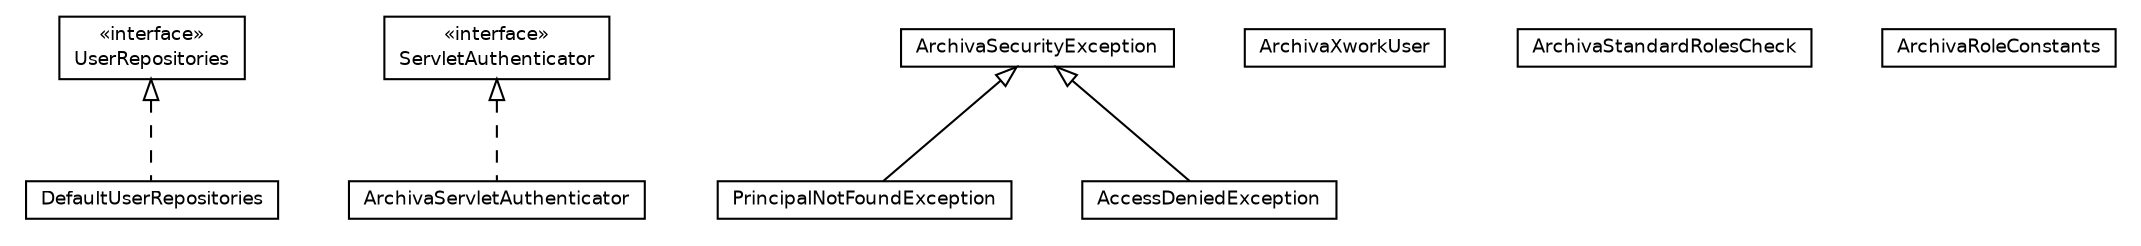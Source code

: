 #!/usr/local/bin/dot
#
# Class diagram 
# Generated by UmlGraph version 4.6 (http://www.spinellis.gr/sw/umlgraph)
#

digraph G {
	edge [fontname="Helvetica",fontsize=10,labelfontname="Helvetica",labelfontsize=10];
	node [fontname="Helvetica",fontsize=10,shape=plaintext];
	// org.apache.maven.archiva.security.UserRepositories
	c21767 [label=<<table border="0" cellborder="1" cellspacing="0" cellpadding="2" port="p" href="./UserRepositories.html">
		<tr><td><table border="0" cellspacing="0" cellpadding="1">
			<tr><td> &laquo;interface&raquo; </td></tr>
			<tr><td> UserRepositories </td></tr>
		</table></td></tr>
		</table>>, fontname="Helvetica", fontcolor="black", fontsize=9.0];
	// org.apache.maven.archiva.security.ServletAuthenticator
	c21768 [label=<<table border="0" cellborder="1" cellspacing="0" cellpadding="2" port="p" href="./ServletAuthenticator.html">
		<tr><td><table border="0" cellspacing="0" cellpadding="1">
			<tr><td> &laquo;interface&raquo; </td></tr>
			<tr><td> ServletAuthenticator </td></tr>
		</table></td></tr>
		</table>>, fontname="Helvetica", fontcolor="black", fontsize=9.0];
	// org.apache.maven.archiva.security.PrincipalNotFoundException
	c21769 [label=<<table border="0" cellborder="1" cellspacing="0" cellpadding="2" port="p" href="./PrincipalNotFoundException.html">
		<tr><td><table border="0" cellspacing="0" cellpadding="1">
			<tr><td> PrincipalNotFoundException </td></tr>
		</table></td></tr>
		</table>>, fontname="Helvetica", fontcolor="black", fontsize=9.0];
	// org.apache.maven.archiva.security.DefaultUserRepositories
	c21770 [label=<<table border="0" cellborder="1" cellspacing="0" cellpadding="2" port="p" href="./DefaultUserRepositories.html">
		<tr><td><table border="0" cellspacing="0" cellpadding="1">
			<tr><td> DefaultUserRepositories </td></tr>
		</table></td></tr>
		</table>>, fontname="Helvetica", fontcolor="black", fontsize=9.0];
	// org.apache.maven.archiva.security.ArchivaXworkUser
	c21771 [label=<<table border="0" cellborder="1" cellspacing="0" cellpadding="2" port="p" href="./ArchivaXworkUser.html">
		<tr><td><table border="0" cellspacing="0" cellpadding="1">
			<tr><td> ArchivaXworkUser </td></tr>
		</table></td></tr>
		</table>>, fontname="Helvetica", fontcolor="black", fontsize=9.0];
	// org.apache.maven.archiva.security.ArchivaStandardRolesCheck
	c21772 [label=<<table border="0" cellborder="1" cellspacing="0" cellpadding="2" port="p" href="./ArchivaStandardRolesCheck.html">
		<tr><td><table border="0" cellspacing="0" cellpadding="1">
			<tr><td> ArchivaStandardRolesCheck </td></tr>
		</table></td></tr>
		</table>>, fontname="Helvetica", fontcolor="black", fontsize=9.0];
	// org.apache.maven.archiva.security.ArchivaServletAuthenticator
	c21773 [label=<<table border="0" cellborder="1" cellspacing="0" cellpadding="2" port="p" href="./ArchivaServletAuthenticator.html">
		<tr><td><table border="0" cellspacing="0" cellpadding="1">
			<tr><td> ArchivaServletAuthenticator </td></tr>
		</table></td></tr>
		</table>>, fontname="Helvetica", fontcolor="black", fontsize=9.0];
	// org.apache.maven.archiva.security.ArchivaSecurityException
	c21774 [label=<<table border="0" cellborder="1" cellspacing="0" cellpadding="2" port="p" href="./ArchivaSecurityException.html">
		<tr><td><table border="0" cellspacing="0" cellpadding="1">
			<tr><td> ArchivaSecurityException </td></tr>
		</table></td></tr>
		</table>>, fontname="Helvetica", fontcolor="black", fontsize=9.0];
	// org.apache.maven.archiva.security.ArchivaRoleConstants
	c21775 [label=<<table border="0" cellborder="1" cellspacing="0" cellpadding="2" port="p" href="./ArchivaRoleConstants.html">
		<tr><td><table border="0" cellspacing="0" cellpadding="1">
			<tr><td> ArchivaRoleConstants </td></tr>
		</table></td></tr>
		</table>>, fontname="Helvetica", fontcolor="black", fontsize=9.0];
	// org.apache.maven.archiva.security.AccessDeniedException
	c21776 [label=<<table border="0" cellborder="1" cellspacing="0" cellpadding="2" port="p" href="./AccessDeniedException.html">
		<tr><td><table border="0" cellspacing="0" cellpadding="1">
			<tr><td> AccessDeniedException </td></tr>
		</table></td></tr>
		</table>>, fontname="Helvetica", fontcolor="black", fontsize=9.0];
	//org.apache.maven.archiva.security.PrincipalNotFoundException extends org.apache.maven.archiva.security.ArchivaSecurityException
	c21774:p -> c21769:p [dir=back,arrowtail=empty];
	//org.apache.maven.archiva.security.DefaultUserRepositories implements org.apache.maven.archiva.security.UserRepositories
	c21767:p -> c21770:p [dir=back,arrowtail=empty,style=dashed];
	//org.apache.maven.archiva.security.ArchivaServletAuthenticator implements org.apache.maven.archiva.security.ServletAuthenticator
	c21768:p -> c21773:p [dir=back,arrowtail=empty,style=dashed];
	//org.apache.maven.archiva.security.AccessDeniedException extends org.apache.maven.archiva.security.ArchivaSecurityException
	c21774:p -> c21776:p [dir=back,arrowtail=empty];
}

